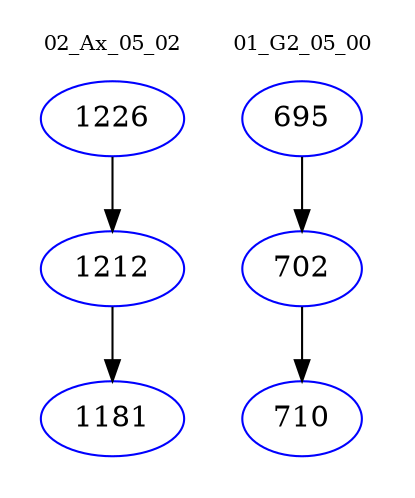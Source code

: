digraph{
subgraph cluster_0 {
color = white
label = "02_Ax_05_02";
fontsize=10;
T0_1226 [label="1226", color="blue"]
T0_1226 -> T0_1212 [color="black"]
T0_1212 [label="1212", color="blue"]
T0_1212 -> T0_1181 [color="black"]
T0_1181 [label="1181", color="blue"]
}
subgraph cluster_1 {
color = white
label = "01_G2_05_00";
fontsize=10;
T1_695 [label="695", color="blue"]
T1_695 -> T1_702 [color="black"]
T1_702 [label="702", color="blue"]
T1_702 -> T1_710 [color="black"]
T1_710 [label="710", color="blue"]
}
}
